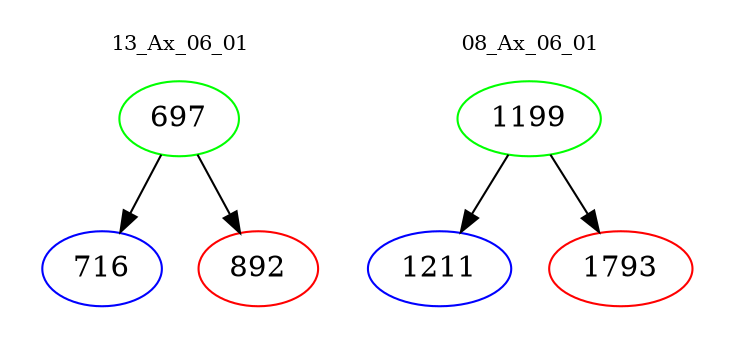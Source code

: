 digraph{
subgraph cluster_0 {
color = white
label = "13_Ax_06_01";
fontsize=10;
T0_697 [label="697", color="green"]
T0_697 -> T0_716 [color="black"]
T0_716 [label="716", color="blue"]
T0_697 -> T0_892 [color="black"]
T0_892 [label="892", color="red"]
}
subgraph cluster_1 {
color = white
label = "08_Ax_06_01";
fontsize=10;
T1_1199 [label="1199", color="green"]
T1_1199 -> T1_1211 [color="black"]
T1_1211 [label="1211", color="blue"]
T1_1199 -> T1_1793 [color="black"]
T1_1793 [label="1793", color="red"]
}
}
